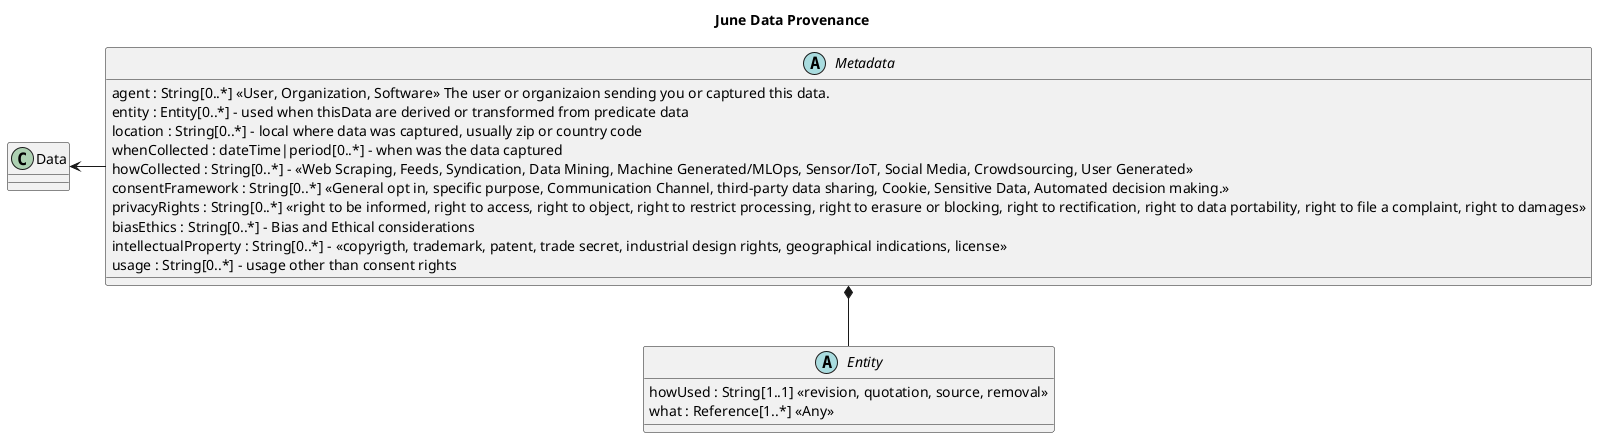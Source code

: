 @startuml 
title June Data Provenance

abstract class Metadata {
  agent : String[0..*] <<User, Organization, Software>> The user or organizaion sending you or captured this data.
  entity : Entity[0..*] - used when thisData are derived or transformed from predicate data
  location : String[0..*] - local where data was captured, usually zip or country code
  whenCollected : dateTime|period[0..*] - when was the data captured
  howCollected : String[0..*] - <<Web Scraping, Feeds, Syndication, Data Mining, Machine Generated/MLOps, Sensor/IoT, Social Media, Crowdsourcing, User Generated>>
  consentFramework : String[0..*] <<General opt in, specific purpose, Communication Channel, third-party data sharing, Cookie, Sensitive Data, Automated decision making.>>
  privacyRights : String[0..*] <<right to be informed, right to access, right to object, right to restrict processing, right to erasure or blocking, right to rectification, right to data portability, right to file a complaint, right to damages>>
  biasEthics : String[0..*] - Bias and Ethical considerations
  intellectualProperty : String[0..*] - <<copyrigth, trademark, patent, trade secret, industrial design rights, geographical indications, license>>
  usage : String[0..*] - usage other than consent rights
}
Metadata *-down- Entity 
Metadata -left-> Data

abstract class Entity {
    howUsed : String[1..1] <<revision, quotation, source, removal>>
    what : Reference[1..*] <<Any>>
}

@enduml
